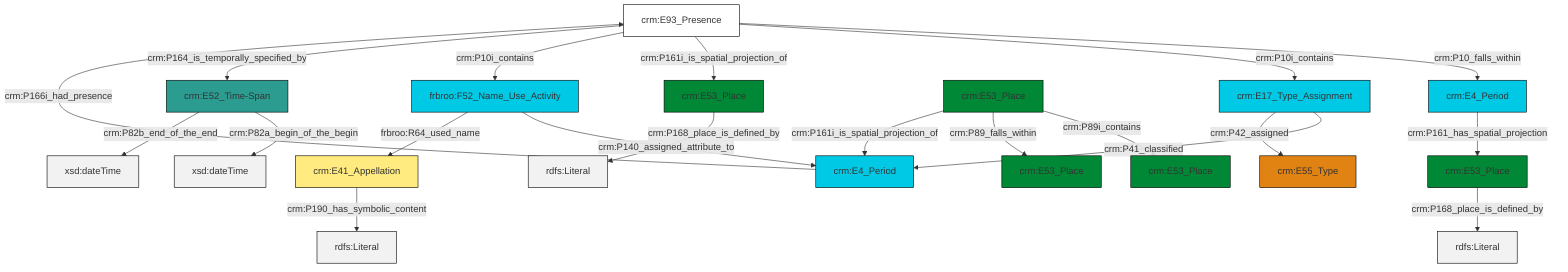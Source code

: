 graph TD
classDef Literal fill:#f2f2f2,stroke:#000000;
classDef CRM_Entity fill:#FFFFFF,stroke:#000000;
classDef Temporal_Entity fill:#00C9E6, stroke:#000000;
classDef Type fill:#E18312, stroke:#000000;
classDef Time-Span fill:#2C9C91, stroke:#000000;
classDef Appellation fill:#FFEB7F, stroke:#000000;
classDef Place fill:#008836, stroke:#000000;
classDef Persistent_Item fill:#B266B2, stroke:#000000;
classDef Conceptual_Object fill:#FFD700, stroke:#000000;
classDef Physical_Thing fill:#D2B48C, stroke:#000000;
classDef Actor fill:#f58aad, stroke:#000000;
classDef PC_Classes fill:#4ce600, stroke:#000000;
classDef Multi fill:#cccccc,stroke:#000000;

2["crm:E93_Presence"]:::CRM_Entity -->|crm:P10_falls_within| 3["crm:E4_Period"]:::Temporal_Entity
4["crm:E52_Time-Span"]:::Time-Span -->|crm:P82a_begin_of_the_begin| 5[xsd:dateTime]:::Literal
6["crm:E4_Period"]:::Temporal_Entity -->|crm:P166i_had_presence| 2["crm:E93_Presence"]:::CRM_Entity
2["crm:E93_Presence"]:::CRM_Entity -->|crm:P10i_contains| 7["crm:E17_Type_Assignment"]:::Temporal_Entity
7["crm:E17_Type_Assignment"]:::Temporal_Entity -->|crm:P41_classified| 6["crm:E4_Period"]:::Temporal_Entity
10["crm:E53_Place"]:::Place -->|crm:P89i_contains| 11["crm:E53_Place"]:::Place
4["crm:E52_Time-Span"]:::Time-Span -->|crm:P82b_end_of_the_end| 12[xsd:dateTime]:::Literal
16["crm:E53_Place"]:::Place -->|crm:P168_place_is_defined_by| 18[rdfs:Literal]:::Literal
7["crm:E17_Type_Assignment"]:::Temporal_Entity -->|crm:P42_assigned| 19["crm:E55_Type"]:::Type
23["frbroo:F52_Name_Use_Activity"]:::Temporal_Entity -->|crm:P140_assigned_attribute_to| 6["crm:E4_Period"]:::Temporal_Entity
10["crm:E53_Place"]:::Place -->|crm:P89_falls_within| 8["crm:E53_Place"]:::Place
0["crm:E53_Place"]:::Place -->|crm:P168_place_is_defined_by| 25[rdfs:Literal]:::Literal
26["crm:E41_Appellation"]:::Appellation -->|crm:P190_has_symbolic_content| 27[rdfs:Literal]:::Literal
10["crm:E53_Place"]:::Place -->|crm:P161i_is_spatial_projection_of| 6["crm:E4_Period"]:::Temporal_Entity
23["frbroo:F52_Name_Use_Activity"]:::Temporal_Entity -->|frbroo:R64_used_name| 26["crm:E41_Appellation"]:::Appellation
2["crm:E93_Presence"]:::CRM_Entity -->|crm:P161i_is_spatial_projection_of| 0["crm:E53_Place"]:::Place
3["crm:E4_Period"]:::Temporal_Entity -->|crm:P161_has_spatial_projection| 16["crm:E53_Place"]:::Place
2["crm:E93_Presence"]:::CRM_Entity -->|crm:P10i_contains| 23["frbroo:F52_Name_Use_Activity"]:::Temporal_Entity
2["crm:E93_Presence"]:::CRM_Entity -->|crm:P164_is_temporally_specified_by| 4["crm:E52_Time-Span"]:::Time-Span